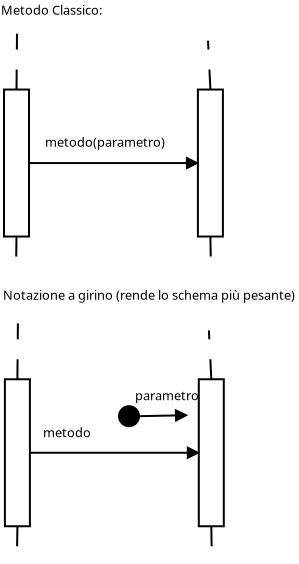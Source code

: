 <?xml version="1.0" encoding="UTF-8"?>
<dia:diagram xmlns:dia="http://www.lysator.liu.se/~alla/dia/">
  <dia:layer name="Background" visible="true" active="true">
    <dia:object type="Standard - Box" version="0" id="O0">
      <dia:attribute name="obj_pos">
        <dia:point val="5.826,7.242"/>
      </dia:attribute>
      <dia:attribute name="obj_bb">
        <dia:rectangle val="5.776,7.192;7.126,14.643"/>
      </dia:attribute>
      <dia:attribute name="elem_corner">
        <dia:point val="5.826,7.242"/>
      </dia:attribute>
      <dia:attribute name="elem_width">
        <dia:real val="1.25"/>
      </dia:attribute>
      <dia:attribute name="elem_height">
        <dia:real val="7.35"/>
      </dia:attribute>
      <dia:attribute name="show_background">
        <dia:boolean val="true"/>
      </dia:attribute>
    </dia:object>
    <dia:object type="Standard - Line" version="0" id="O1">
      <dia:attribute name="obj_pos">
        <dia:point val="6.451,7.242"/>
      </dia:attribute>
      <dia:attribute name="obj_bb">
        <dia:rectangle val="6.401,4.4;6.527,7.293"/>
      </dia:attribute>
      <dia:attribute name="conn_endpoints">
        <dia:point val="6.451,7.242"/>
        <dia:point val="6.476,4.45"/>
      </dia:attribute>
      <dia:attribute name="numcp">
        <dia:int val="1"/>
      </dia:attribute>
      <dia:attribute name="line_style">
        <dia:enum val="1"/>
      </dia:attribute>
      <dia:connections>
        <dia:connection handle="0" to="O0" connection="1"/>
      </dia:connections>
    </dia:object>
    <dia:object type="Standard - Line" version="0" id="O2">
      <dia:attribute name="obj_pos">
        <dia:point val="6.451,14.592"/>
      </dia:attribute>
      <dia:attribute name="obj_bb">
        <dia:rectangle val="6.376,14.542;6.502,16.401"/>
      </dia:attribute>
      <dia:attribute name="conn_endpoints">
        <dia:point val="6.451,14.592"/>
        <dia:point val="6.426,16.35"/>
      </dia:attribute>
      <dia:attribute name="numcp">
        <dia:int val="1"/>
      </dia:attribute>
      <dia:attribute name="line_style">
        <dia:enum val="1"/>
      </dia:attribute>
      <dia:connections>
        <dia:connection handle="0" to="O0" connection="6"/>
      </dia:connections>
    </dia:object>
    <dia:group>
      <dia:object type="Standard - Box" version="0" id="O3">
        <dia:attribute name="obj_pos">
          <dia:point val="15.521,7.242"/>
        </dia:attribute>
        <dia:attribute name="obj_bb">
          <dia:rectangle val="15.471,7.192;16.821,14.643"/>
        </dia:attribute>
        <dia:attribute name="elem_corner">
          <dia:point val="15.521,7.242"/>
        </dia:attribute>
        <dia:attribute name="elem_width">
          <dia:real val="1.25"/>
        </dia:attribute>
        <dia:attribute name="elem_height">
          <dia:real val="7.35"/>
        </dia:attribute>
        <dia:attribute name="show_background">
          <dia:boolean val="true"/>
        </dia:attribute>
      </dia:object>
      <dia:object type="Standard - Line" version="0" id="O4">
        <dia:attribute name="obj_pos">
          <dia:point val="16.146,7.242"/>
        </dia:attribute>
        <dia:attribute name="obj_bb">
          <dia:rectangle val="15.974,4.748;16.199,7.295"/>
        </dia:attribute>
        <dia:attribute name="conn_endpoints">
          <dia:point val="16.146,7.242"/>
          <dia:point val="16.026,4.8"/>
        </dia:attribute>
        <dia:attribute name="numcp">
          <dia:int val="1"/>
        </dia:attribute>
        <dia:attribute name="line_style">
          <dia:enum val="1"/>
        </dia:attribute>
        <dia:connections>
          <dia:connection handle="0" to="O3" connection="1"/>
        </dia:connections>
      </dia:object>
      <dia:object type="Standard - Line" version="0" id="O5">
        <dia:attribute name="obj_pos">
          <dia:point val="16.146,14.592"/>
        </dia:attribute>
        <dia:attribute name="obj_bb">
          <dia:rectangle val="16.096,14.542;16.227,16.451"/>
        </dia:attribute>
        <dia:attribute name="conn_endpoints">
          <dia:point val="16.146,14.592"/>
          <dia:point val="16.176,16.4"/>
        </dia:attribute>
        <dia:attribute name="numcp">
          <dia:int val="1"/>
        </dia:attribute>
        <dia:attribute name="line_style">
          <dia:enum val="1"/>
        </dia:attribute>
        <dia:connections>
          <dia:connection handle="0" to="O3" connection="6"/>
        </dia:connections>
      </dia:object>
    </dia:group>
    <dia:object type="Standard - Text" version="1" id="O6">
      <dia:attribute name="obj_pos">
        <dia:point val="5.676,3.5"/>
      </dia:attribute>
      <dia:attribute name="obj_bb">
        <dia:rectangle val="5.676,2.92;10.579,3.638"/>
      </dia:attribute>
      <dia:attribute name="text">
        <dia:composite type="text">
          <dia:attribute name="string">
            <dia:string>#Metodo Classico:#</dia:string>
          </dia:attribute>
          <dia:attribute name="font">
            <dia:font family="sans" style="0" name="Helvetica"/>
          </dia:attribute>
          <dia:attribute name="height">
            <dia:real val="0.8"/>
          </dia:attribute>
          <dia:attribute name="pos">
            <dia:point val="5.676,3.5"/>
          </dia:attribute>
          <dia:attribute name="color">
            <dia:color val="#000000"/>
          </dia:attribute>
          <dia:attribute name="alignment">
            <dia:enum val="0"/>
          </dia:attribute>
        </dia:composite>
      </dia:attribute>
      <dia:attribute name="valign">
        <dia:enum val="3"/>
      </dia:attribute>
    </dia:object>
    <dia:object type="Standard - Line" version="0" id="O7">
      <dia:attribute name="obj_pos">
        <dia:point val="7.076,10.918"/>
      </dia:attribute>
      <dia:attribute name="obj_bb">
        <dia:rectangle val="7.026,10.587;15.633,11.248"/>
      </dia:attribute>
      <dia:attribute name="conn_endpoints">
        <dia:point val="7.076,10.918"/>
        <dia:point val="15.521,10.918"/>
      </dia:attribute>
      <dia:attribute name="numcp">
        <dia:int val="1"/>
      </dia:attribute>
      <dia:attribute name="end_arrow">
        <dia:enum val="3"/>
      </dia:attribute>
      <dia:attribute name="end_arrow_length">
        <dia:real val="0.5"/>
      </dia:attribute>
      <dia:attribute name="end_arrow_width">
        <dia:real val="0.5"/>
      </dia:attribute>
      <dia:connections>
        <dia:connection handle="0" to="O0" connection="4"/>
        <dia:connection handle="1" to="O3" connection="3"/>
      </dia:connections>
    </dia:object>
    <dia:object type="Standard - Text" version="1" id="O8">
      <dia:attribute name="obj_pos">
        <dia:point val="7.876,10.1"/>
      </dia:attribute>
      <dia:attribute name="obj_bb">
        <dia:rectangle val="7.876,9.52;13.341,10.238"/>
      </dia:attribute>
      <dia:attribute name="text">
        <dia:composite type="text">
          <dia:attribute name="string">
            <dia:string>#metodo(parametro)#</dia:string>
          </dia:attribute>
          <dia:attribute name="font">
            <dia:font family="sans" style="0" name="Helvetica"/>
          </dia:attribute>
          <dia:attribute name="height">
            <dia:real val="0.8"/>
          </dia:attribute>
          <dia:attribute name="pos">
            <dia:point val="7.876,10.1"/>
          </dia:attribute>
          <dia:attribute name="color">
            <dia:color val="#000000"/>
          </dia:attribute>
          <dia:attribute name="alignment">
            <dia:enum val="0"/>
          </dia:attribute>
        </dia:composite>
      </dia:attribute>
      <dia:attribute name="valign">
        <dia:enum val="3"/>
      </dia:attribute>
    </dia:object>
    <dia:object type="Standard - Text" version="1" id="O9">
      <dia:attribute name="obj_pos">
        <dia:point val="5.776,17.75"/>
      </dia:attribute>
      <dia:attribute name="obj_bb">
        <dia:rectangle val="5.776,17.17;19.731,17.887"/>
      </dia:attribute>
      <dia:attribute name="text">
        <dia:composite type="text">
          <dia:attribute name="string">
            <dia:string>#Notazione a girino (rende lo schema più pesante)#</dia:string>
          </dia:attribute>
          <dia:attribute name="font">
            <dia:font family="sans" style="0" name="Helvetica"/>
          </dia:attribute>
          <dia:attribute name="height">
            <dia:real val="0.8"/>
          </dia:attribute>
          <dia:attribute name="pos">
            <dia:point val="5.776,17.75"/>
          </dia:attribute>
          <dia:attribute name="color">
            <dia:color val="#000000"/>
          </dia:attribute>
          <dia:attribute name="alignment">
            <dia:enum val="0"/>
          </dia:attribute>
        </dia:composite>
      </dia:attribute>
      <dia:attribute name="valign">
        <dia:enum val="3"/>
      </dia:attribute>
    </dia:object>
    <dia:object type="Standard - Box" version="0" id="O10">
      <dia:attribute name="obj_pos">
        <dia:point val="5.871,21.728"/>
      </dia:attribute>
      <dia:attribute name="obj_bb">
        <dia:rectangle val="5.821,21.678;7.171,29.128"/>
      </dia:attribute>
      <dia:attribute name="elem_corner">
        <dia:point val="5.871,21.728"/>
      </dia:attribute>
      <dia:attribute name="elem_width">
        <dia:real val="1.25"/>
      </dia:attribute>
      <dia:attribute name="elem_height">
        <dia:real val="7.35"/>
      </dia:attribute>
      <dia:attribute name="show_background">
        <dia:boolean val="true"/>
      </dia:attribute>
    </dia:object>
    <dia:object type="Standard - Line" version="0" id="O11">
      <dia:attribute name="obj_pos">
        <dia:point val="6.496,21.728"/>
      </dia:attribute>
      <dia:attribute name="obj_bb">
        <dia:rectangle val="6.446,18.885;6.572,21.778"/>
      </dia:attribute>
      <dia:attribute name="conn_endpoints">
        <dia:point val="6.496,21.728"/>
        <dia:point val="6.521,18.935"/>
      </dia:attribute>
      <dia:attribute name="numcp">
        <dia:int val="1"/>
      </dia:attribute>
      <dia:attribute name="line_style">
        <dia:enum val="1"/>
      </dia:attribute>
      <dia:connections>
        <dia:connection handle="0" to="O10" connection="1"/>
      </dia:connections>
    </dia:object>
    <dia:object type="Standard - Line" version="0" id="O12">
      <dia:attribute name="obj_pos">
        <dia:point val="6.496,29.078"/>
      </dia:attribute>
      <dia:attribute name="obj_bb">
        <dia:rectangle val="6.421,29.027;6.547,30.886"/>
      </dia:attribute>
      <dia:attribute name="conn_endpoints">
        <dia:point val="6.496,29.078"/>
        <dia:point val="6.471,30.835"/>
      </dia:attribute>
      <dia:attribute name="numcp">
        <dia:int val="1"/>
      </dia:attribute>
      <dia:attribute name="line_style">
        <dia:enum val="1"/>
      </dia:attribute>
      <dia:connections>
        <dia:connection handle="0" to="O10" connection="6"/>
      </dia:connections>
    </dia:object>
    <dia:group>
      <dia:object type="Standard - Box" version="0" id="O13">
        <dia:attribute name="obj_pos">
          <dia:point val="15.566,21.728"/>
        </dia:attribute>
        <dia:attribute name="obj_bb">
          <dia:rectangle val="15.516,21.678;16.866,29.128"/>
        </dia:attribute>
        <dia:attribute name="elem_corner">
          <dia:point val="15.566,21.728"/>
        </dia:attribute>
        <dia:attribute name="elem_width">
          <dia:real val="1.25"/>
        </dia:attribute>
        <dia:attribute name="elem_height">
          <dia:real val="7.35"/>
        </dia:attribute>
        <dia:attribute name="show_background">
          <dia:boolean val="true"/>
        </dia:attribute>
      </dia:object>
      <dia:object type="Standard - Line" version="0" id="O14">
        <dia:attribute name="obj_pos">
          <dia:point val="16.191,21.728"/>
        </dia:attribute>
        <dia:attribute name="obj_bb">
          <dia:rectangle val="16.019,19.233;16.244,21.78"/>
        </dia:attribute>
        <dia:attribute name="conn_endpoints">
          <dia:point val="16.191,21.728"/>
          <dia:point val="16.071,19.285"/>
        </dia:attribute>
        <dia:attribute name="numcp">
          <dia:int val="1"/>
        </dia:attribute>
        <dia:attribute name="line_style">
          <dia:enum val="1"/>
        </dia:attribute>
        <dia:connections>
          <dia:connection handle="0" to="O13" connection="1"/>
        </dia:connections>
      </dia:object>
      <dia:object type="Standard - Line" version="0" id="O15">
        <dia:attribute name="obj_pos">
          <dia:point val="16.191,29.078"/>
        </dia:attribute>
        <dia:attribute name="obj_bb">
          <dia:rectangle val="16.141,29.027;16.272,30.936"/>
        </dia:attribute>
        <dia:attribute name="conn_endpoints">
          <dia:point val="16.191,29.078"/>
          <dia:point val="16.221,30.885"/>
        </dia:attribute>
        <dia:attribute name="numcp">
          <dia:int val="1"/>
        </dia:attribute>
        <dia:attribute name="line_style">
          <dia:enum val="1"/>
        </dia:attribute>
        <dia:connections>
          <dia:connection handle="0" to="O13" connection="6"/>
        </dia:connections>
      </dia:object>
    </dia:group>
    <dia:object type="Standard - Line" version="0" id="O16">
      <dia:attribute name="obj_pos">
        <dia:point val="7.121,25.403"/>
      </dia:attribute>
      <dia:attribute name="obj_bb">
        <dia:rectangle val="7.071,25.072;15.678,25.734"/>
      </dia:attribute>
      <dia:attribute name="conn_endpoints">
        <dia:point val="7.121,25.403"/>
        <dia:point val="15.566,25.403"/>
      </dia:attribute>
      <dia:attribute name="numcp">
        <dia:int val="1"/>
      </dia:attribute>
      <dia:attribute name="end_arrow">
        <dia:enum val="3"/>
      </dia:attribute>
      <dia:attribute name="end_arrow_length">
        <dia:real val="0.5"/>
      </dia:attribute>
      <dia:attribute name="end_arrow_width">
        <dia:real val="0.5"/>
      </dia:attribute>
      <dia:connections>
        <dia:connection handle="0" to="O10" connection="4"/>
        <dia:connection handle="1" to="O13" connection="3"/>
      </dia:connections>
    </dia:object>
    <dia:object type="Standard - Text" version="1" id="O17">
      <dia:attribute name="obj_pos">
        <dia:point val="7.776,24.625"/>
      </dia:attribute>
      <dia:attribute name="obj_bb">
        <dia:rectangle val="7.776,24.045;9.906,24.762"/>
      </dia:attribute>
      <dia:attribute name="text">
        <dia:composite type="text">
          <dia:attribute name="string">
            <dia:string>#metodo#</dia:string>
          </dia:attribute>
          <dia:attribute name="font">
            <dia:font family="sans" style="0" name="Helvetica"/>
          </dia:attribute>
          <dia:attribute name="height">
            <dia:real val="0.8"/>
          </dia:attribute>
          <dia:attribute name="pos">
            <dia:point val="7.776,24.625"/>
          </dia:attribute>
          <dia:attribute name="color">
            <dia:color val="#000000"/>
          </dia:attribute>
          <dia:attribute name="alignment">
            <dia:enum val="0"/>
          </dia:attribute>
        </dia:composite>
      </dia:attribute>
      <dia:attribute name="valign">
        <dia:enum val="3"/>
      </dia:attribute>
    </dia:object>
    <dia:object type="Standard - Ellipse" version="0" id="O18">
      <dia:attribute name="obj_pos">
        <dia:point val="11.576,23.075"/>
      </dia:attribute>
      <dia:attribute name="obj_bb">
        <dia:rectangle val="11.526,23.025;12.626,24.125"/>
      </dia:attribute>
      <dia:attribute name="elem_corner">
        <dia:point val="11.576,23.075"/>
      </dia:attribute>
      <dia:attribute name="elem_width">
        <dia:real val="1"/>
      </dia:attribute>
      <dia:attribute name="elem_height">
        <dia:real val="1"/>
      </dia:attribute>
      <dia:attribute name="border_width">
        <dia:real val="0.1"/>
      </dia:attribute>
      <dia:attribute name="inner_color">
        <dia:color val="#000000"/>
      </dia:attribute>
      <dia:attribute name="aspect">
        <dia:enum val="2"/>
      </dia:attribute>
    </dia:object>
    <dia:object type="Standard - Line" version="0" id="O19">
      <dia:attribute name="obj_pos">
        <dia:point val="12.576,23.575"/>
      </dia:attribute>
      <dia:attribute name="obj_bb">
        <dia:rectangle val="12.525,23.206;15.088,23.867"/>
      </dia:attribute>
      <dia:attribute name="conn_endpoints">
        <dia:point val="12.576,23.575"/>
        <dia:point val="14.976,23.525"/>
      </dia:attribute>
      <dia:attribute name="numcp">
        <dia:int val="1"/>
      </dia:attribute>
      <dia:attribute name="end_arrow">
        <dia:enum val="3"/>
      </dia:attribute>
      <dia:attribute name="end_arrow_length">
        <dia:real val="0.5"/>
      </dia:attribute>
      <dia:attribute name="end_arrow_width">
        <dia:real val="0.5"/>
      </dia:attribute>
      <dia:connections>
        <dia:connection handle="0" to="O18" connection="4"/>
      </dia:connections>
    </dia:object>
    <dia:object type="Standard - Text" version="1" id="O20">
      <dia:attribute name="obj_pos">
        <dia:point val="12.376,22.775"/>
      </dia:attribute>
      <dia:attribute name="obj_bb">
        <dia:rectangle val="12.376,22.195;15.286,22.913"/>
      </dia:attribute>
      <dia:attribute name="text">
        <dia:composite type="text">
          <dia:attribute name="string">
            <dia:string>#parametro#</dia:string>
          </dia:attribute>
          <dia:attribute name="font">
            <dia:font family="sans" style="0" name="Helvetica"/>
          </dia:attribute>
          <dia:attribute name="height">
            <dia:real val="0.8"/>
          </dia:attribute>
          <dia:attribute name="pos">
            <dia:point val="12.376,22.775"/>
          </dia:attribute>
          <dia:attribute name="color">
            <dia:color val="#000000"/>
          </dia:attribute>
          <dia:attribute name="alignment">
            <dia:enum val="0"/>
          </dia:attribute>
        </dia:composite>
      </dia:attribute>
      <dia:attribute name="valign">
        <dia:enum val="3"/>
      </dia:attribute>
    </dia:object>
  </dia:layer>
</dia:diagram>
